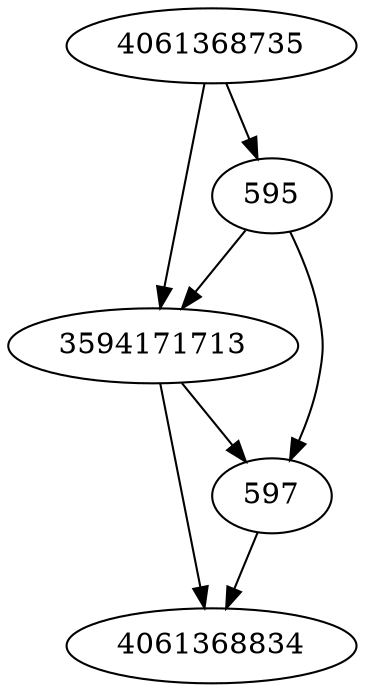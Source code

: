 strict digraph  {
3594171713;
4061368834;
595;
597;
4061368735;
3594171713 -> 597;
3594171713 -> 4061368834;
595 -> 597;
595 -> 3594171713;
597 -> 4061368834;
4061368735 -> 595;
4061368735 -> 3594171713;
}
